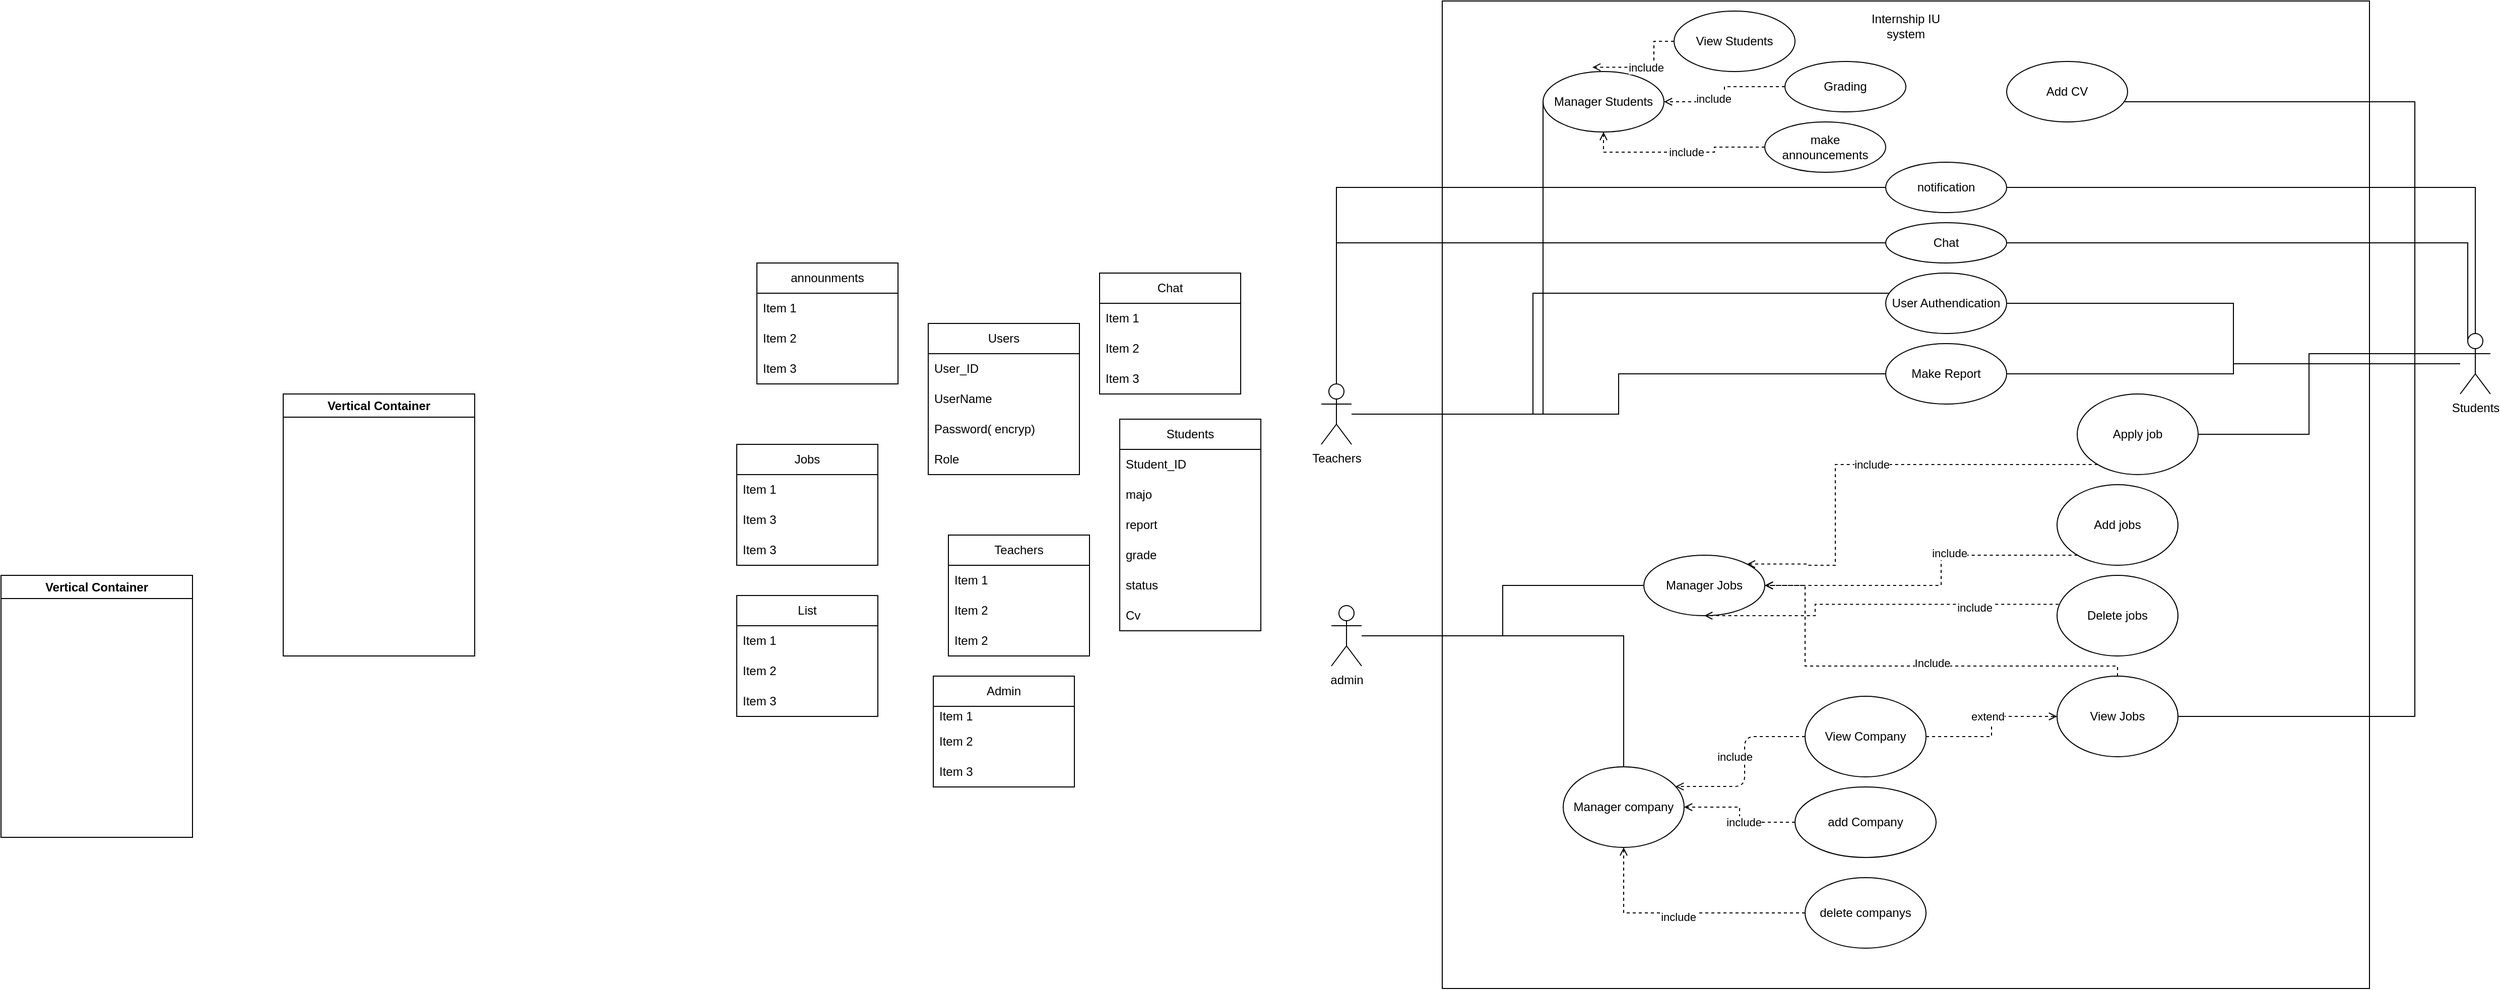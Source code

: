 <mxfile version="22.1.0" type="device">
  <diagram name="Page-1" id="r9M0tZBrTMSaQmOEoChf">
    <mxGraphModel dx="2751" dy="613" grid="1" gridSize="10" guides="1" tooltips="1" connect="1" arrows="1" fold="1" page="1" pageScale="1" pageWidth="827" pageHeight="1169" background="none" math="0" shadow="0">
      <root>
        <mxCell id="0" />
        <mxCell id="1" parent="0" />
        <mxCell id="BqlAcqcdKuZovbx-BmJO-4" value="" style="rounded=0;whiteSpace=wrap;html=1;" parent="1" vertex="1">
          <mxGeometry x="-110" y="170" width="920" height="980" as="geometry" />
        </mxCell>
        <mxCell id="BqlAcqcdKuZovbx-BmJO-5" value="User Authendication" style="ellipse;whiteSpace=wrap;html=1;" parent="1" vertex="1">
          <mxGeometry x="330" y="440" width="120" height="60" as="geometry" />
        </mxCell>
        <mxCell id="BqlAcqcdKuZovbx-BmJO-6" value="Add CV" style="ellipse;whiteSpace=wrap;html=1;" parent="1" vertex="1">
          <mxGeometry x="450" y="230" width="120" height="60" as="geometry" />
        </mxCell>
        <mxCell id="BqlAcqcdKuZovbx-BmJO-7" value="Make Report" style="ellipse;whiteSpace=wrap;html=1;" parent="1" vertex="1">
          <mxGeometry x="330" y="510" width="120" height="60" as="geometry" />
        </mxCell>
        <mxCell id="BqlAcqcdKuZovbx-BmJO-37" style="edgeStyle=orthogonalEdgeStyle;rounded=0;orthogonalLoop=1;jettySize=auto;html=1;endArrow=none;endFill=0;" parent="1" source="BqlAcqcdKuZovbx-BmJO-8" target="BqlAcqcdKuZovbx-BmJO-6" edge="1">
          <mxGeometry relative="1" as="geometry">
            <Array as="points">
              <mxPoint x="855" y="530" />
              <mxPoint x="855" y="270" />
            </Array>
          </mxGeometry>
        </mxCell>
        <mxCell id="BqlAcqcdKuZovbx-BmJO-39" style="edgeStyle=orthogonalEdgeStyle;rounded=0;orthogonalLoop=1;jettySize=auto;html=1;entryX=1;entryY=0.5;entryDx=0;entryDy=0;endArrow=none;endFill=0;" parent="1" source="BqlAcqcdKuZovbx-BmJO-8" target="BqlAcqcdKuZovbx-BmJO-5" edge="1">
          <mxGeometry relative="1" as="geometry" />
        </mxCell>
        <mxCell id="BqlAcqcdKuZovbx-BmJO-42" style="edgeStyle=orthogonalEdgeStyle;rounded=0;orthogonalLoop=1;jettySize=auto;html=1;endArrow=none;endFill=0;" parent="1" source="BqlAcqcdKuZovbx-BmJO-8" target="BqlAcqcdKuZovbx-BmJO-7" edge="1">
          <mxGeometry relative="1" as="geometry" />
        </mxCell>
        <mxCell id="BqlAcqcdKuZovbx-BmJO-43" style="edgeStyle=orthogonalEdgeStyle;rounded=0;orthogonalLoop=1;jettySize=auto;html=1;endArrow=none;endFill=0;" parent="1" source="BqlAcqcdKuZovbx-BmJO-8" target="BqlAcqcdKuZovbx-BmJO-11" edge="1">
          <mxGeometry relative="1" as="geometry">
            <Array as="points">
              <mxPoint x="855" y="880" />
            </Array>
          </mxGeometry>
        </mxCell>
        <mxCell id="BqlAcqcdKuZovbx-BmJO-44" style="edgeStyle=orthogonalEdgeStyle;rounded=0;orthogonalLoop=1;jettySize=auto;html=1;endArrow=none;endFill=0;" parent="1" source="BqlAcqcdKuZovbx-BmJO-8" target="BqlAcqcdKuZovbx-BmJO-12" edge="1">
          <mxGeometry relative="1" as="geometry">
            <Array as="points">
              <mxPoint x="750" y="520" />
              <mxPoint x="750" y="600" />
            </Array>
          </mxGeometry>
        </mxCell>
        <mxCell id="BqlAcqcdKuZovbx-BmJO-8" value="Students" style="shape=umlActor;verticalLabelPosition=bottom;verticalAlign=top;html=1;outlineConnect=0;" parent="1" vertex="1">
          <mxGeometry x="900" y="500" width="30" height="60" as="geometry" />
        </mxCell>
        <mxCell id="BqlAcqcdKuZovbx-BmJO-36" style="edgeStyle=orthogonalEdgeStyle;rounded=0;orthogonalLoop=1;jettySize=auto;html=1;endArrow=none;endFill=0;" parent="1" source="BqlAcqcdKuZovbx-BmJO-9" target="BqlAcqcdKuZovbx-BmJO-23" edge="1">
          <mxGeometry relative="1" as="geometry">
            <Array as="points">
              <mxPoint x="-10" y="580" />
            </Array>
          </mxGeometry>
        </mxCell>
        <mxCell id="BqlAcqcdKuZovbx-BmJO-38" style="edgeStyle=orthogonalEdgeStyle;rounded=0;orthogonalLoop=1;jettySize=auto;html=1;endArrow=none;endFill=0;" parent="1" source="BqlAcqcdKuZovbx-BmJO-9" target="BqlAcqcdKuZovbx-BmJO-5" edge="1">
          <mxGeometry relative="1" as="geometry">
            <Array as="points">
              <mxPoint x="-20" y="580" />
              <mxPoint x="-20" y="460" />
            </Array>
          </mxGeometry>
        </mxCell>
        <mxCell id="BqlAcqcdKuZovbx-BmJO-40" style="edgeStyle=orthogonalEdgeStyle;rounded=0;orthogonalLoop=1;jettySize=auto;html=1;endArrow=none;endFill=0;" parent="1" source="BqlAcqcdKuZovbx-BmJO-9" target="BqlAcqcdKuZovbx-BmJO-7" edge="1">
          <mxGeometry relative="1" as="geometry" />
        </mxCell>
        <mxCell id="BqlAcqcdKuZovbx-BmJO-9" value="Teachers" style="shape=umlActor;verticalLabelPosition=bottom;verticalAlign=top;html=1;outlineConnect=0;" parent="1" vertex="1">
          <mxGeometry x="-230" y="550" width="30" height="60" as="geometry" />
        </mxCell>
        <mxCell id="BqlAcqcdKuZovbx-BmJO-10" value="Manager Jobs" style="ellipse;whiteSpace=wrap;html=1;" parent="1" vertex="1">
          <mxGeometry x="90" y="720" width="120" height="60" as="geometry" />
        </mxCell>
        <mxCell id="BqlAcqcdKuZovbx-BmJO-15" style="edgeStyle=orthogonalEdgeStyle;rounded=0;orthogonalLoop=1;jettySize=auto;html=1;dashed=1;endArrow=open;endFill=0;" parent="1" source="BqlAcqcdKuZovbx-BmJO-11" target="BqlAcqcdKuZovbx-BmJO-10" edge="1">
          <mxGeometry relative="1" as="geometry">
            <Array as="points">
              <mxPoint x="560" y="830" />
              <mxPoint x="250" y="830" />
              <mxPoint x="250" y="750" />
            </Array>
          </mxGeometry>
        </mxCell>
        <mxCell id="BqlAcqcdKuZovbx-BmJO-19" value="Include" style="edgeLabel;html=1;align=center;verticalAlign=middle;resizable=0;points=[];" parent="BqlAcqcdKuZovbx-BmJO-15" vertex="1" connectable="0">
          <mxGeometry x="-0.119" y="-3" relative="1" as="geometry">
            <mxPoint as="offset" />
          </mxGeometry>
        </mxCell>
        <mxCell id="BqlAcqcdKuZovbx-BmJO-11" value="View Jobs" style="ellipse;whiteSpace=wrap;html=1;" parent="1" vertex="1">
          <mxGeometry x="500" y="840" width="120" height="80" as="geometry" />
        </mxCell>
        <mxCell id="BqlAcqcdKuZovbx-BmJO-16" value="include" style="edgeStyle=orthogonalEdgeStyle;rounded=0;orthogonalLoop=1;jettySize=auto;html=1;entryX=1;entryY=0;entryDx=0;entryDy=0;dashed=1;endArrow=open;endFill=0;" parent="1" source="BqlAcqcdKuZovbx-BmJO-12" target="BqlAcqcdKuZovbx-BmJO-10" edge="1">
          <mxGeometry relative="1" as="geometry">
            <Array as="points">
              <mxPoint x="280" y="630" />
              <mxPoint x="280" y="730" />
              <mxPoint x="252" y="730" />
            </Array>
          </mxGeometry>
        </mxCell>
        <mxCell id="BqlAcqcdKuZovbx-BmJO-12" value="Apply job" style="ellipse;whiteSpace=wrap;html=1;" parent="1" vertex="1">
          <mxGeometry x="520" y="560" width="120" height="80" as="geometry" />
        </mxCell>
        <mxCell id="BqlAcqcdKuZovbx-BmJO-17" style="edgeStyle=orthogonalEdgeStyle;rounded=0;orthogonalLoop=1;jettySize=auto;html=1;dashed=1;endArrow=open;endFill=0;" parent="1" source="BqlAcqcdKuZovbx-BmJO-13" target="BqlAcqcdKuZovbx-BmJO-10" edge="1">
          <mxGeometry relative="1" as="geometry">
            <Array as="points">
              <mxPoint x="385" y="720" />
              <mxPoint x="385" y="750" />
            </Array>
          </mxGeometry>
        </mxCell>
        <mxCell id="BqlAcqcdKuZovbx-BmJO-21" value="include" style="edgeLabel;html=1;align=center;verticalAlign=middle;resizable=0;points=[];" parent="BqlAcqcdKuZovbx-BmJO-17" vertex="1" connectable="0">
          <mxGeometry x="-0.247" y="-2" relative="1" as="geometry">
            <mxPoint as="offset" />
          </mxGeometry>
        </mxCell>
        <mxCell id="BqlAcqcdKuZovbx-BmJO-13" value="Add jobs" style="ellipse;whiteSpace=wrap;html=1;" parent="1" vertex="1">
          <mxGeometry x="500" y="650" width="120" height="80" as="geometry" />
        </mxCell>
        <mxCell id="BqlAcqcdKuZovbx-BmJO-18" style="edgeStyle=orthogonalEdgeStyle;rounded=0;orthogonalLoop=1;jettySize=auto;html=1;dashed=1;endArrow=open;endFill=0;" parent="1" target="BqlAcqcdKuZovbx-BmJO-10" edge="1">
          <mxGeometry relative="1" as="geometry">
            <mxPoint x="507.6" y="768.79" as="sourcePoint" />
            <mxPoint x="260.026" y="760.003" as="targetPoint" />
            <Array as="points">
              <mxPoint x="260" y="769" />
              <mxPoint x="260" y="780" />
            </Array>
          </mxGeometry>
        </mxCell>
        <mxCell id="BqlAcqcdKuZovbx-BmJO-20" value="include" style="edgeLabel;html=1;align=center;verticalAlign=middle;resizable=0;points=[];" parent="BqlAcqcdKuZovbx-BmJO-18" vertex="1" connectable="0">
          <mxGeometry x="-0.514" y="3" relative="1" as="geometry">
            <mxPoint as="offset" />
          </mxGeometry>
        </mxCell>
        <mxCell id="BqlAcqcdKuZovbx-BmJO-14" value="Delete jobs" style="ellipse;whiteSpace=wrap;html=1;" parent="1" vertex="1">
          <mxGeometry x="500" y="740" width="120" height="80" as="geometry" />
        </mxCell>
        <mxCell id="BqlAcqcdKuZovbx-BmJO-30" style="edgeStyle=orthogonalEdgeStyle;rounded=0;orthogonalLoop=1;jettySize=auto;html=1;dashed=1;endArrow=open;endFill=0;" parent="1" source="BqlAcqcdKuZovbx-BmJO-22" target="BqlAcqcdKuZovbx-BmJO-23" edge="1">
          <mxGeometry relative="1" as="geometry" />
        </mxCell>
        <mxCell id="BqlAcqcdKuZovbx-BmJO-34" value="include" style="edgeLabel;html=1;align=center;verticalAlign=middle;resizable=0;points=[];" parent="BqlAcqcdKuZovbx-BmJO-30" vertex="1" connectable="0">
          <mxGeometry x="0.274" y="-3" relative="1" as="geometry">
            <mxPoint as="offset" />
          </mxGeometry>
        </mxCell>
        <mxCell id="BqlAcqcdKuZovbx-BmJO-22" value="Grading" style="ellipse;whiteSpace=wrap;html=1;" parent="1" vertex="1">
          <mxGeometry x="230" y="230" width="120" height="50" as="geometry" />
        </mxCell>
        <mxCell id="BqlAcqcdKuZovbx-BmJO-23" value="Manager Students" style="ellipse;whiteSpace=wrap;html=1;" parent="1" vertex="1">
          <mxGeometry x="-10" y="240" width="120" height="60" as="geometry" />
        </mxCell>
        <mxCell id="BqlAcqcdKuZovbx-BmJO-33" style="edgeStyle=orthogonalEdgeStyle;rounded=0;orthogonalLoop=1;jettySize=auto;html=1;entryX=0.5;entryY=1;entryDx=0;entryDy=0;dashed=1;endArrow=open;endFill=0;" parent="1" source="BqlAcqcdKuZovbx-BmJO-26" target="BqlAcqcdKuZovbx-BmJO-23" edge="1">
          <mxGeometry relative="1" as="geometry" />
        </mxCell>
        <mxCell id="BqlAcqcdKuZovbx-BmJO-35" value="include" style="edgeLabel;html=1;align=center;verticalAlign=middle;resizable=0;points=[];" parent="BqlAcqcdKuZovbx-BmJO-33" vertex="1" connectable="0">
          <mxGeometry x="-0.103" relative="1" as="geometry">
            <mxPoint as="offset" />
          </mxGeometry>
        </mxCell>
        <mxCell id="BqlAcqcdKuZovbx-BmJO-26" value="make announcements" style="ellipse;whiteSpace=wrap;html=1;" parent="1" vertex="1">
          <mxGeometry x="210" y="290" width="120" height="50" as="geometry" />
        </mxCell>
        <mxCell id="BqlAcqcdKuZovbx-BmJO-46" style="edgeStyle=orthogonalEdgeStyle;rounded=0;orthogonalLoop=1;jettySize=auto;html=1;endArrow=none;endFill=0;" parent="1" source="BqlAcqcdKuZovbx-BmJO-45" target="BqlAcqcdKuZovbx-BmJO-10" edge="1">
          <mxGeometry relative="1" as="geometry" />
        </mxCell>
        <mxCell id="BqlAcqcdKuZovbx-BmJO-63" style="edgeStyle=orthogonalEdgeStyle;rounded=0;orthogonalLoop=1;jettySize=auto;html=1;endArrow=none;endFill=0;" parent="1" source="BqlAcqcdKuZovbx-BmJO-45" target="BqlAcqcdKuZovbx-BmJO-62" edge="1">
          <mxGeometry relative="1" as="geometry" />
        </mxCell>
        <mxCell id="BqlAcqcdKuZovbx-BmJO-45" value="admin" style="shape=umlActor;verticalLabelPosition=bottom;verticalAlign=top;html=1;outlineConnect=0;" parent="1" vertex="1">
          <mxGeometry x="-220" y="770" width="30" height="60" as="geometry" />
        </mxCell>
        <mxCell id="BqlAcqcdKuZovbx-BmJO-47" value="Internship IU system" style="text;html=1;strokeColor=none;fillColor=none;align=center;verticalAlign=middle;whiteSpace=wrap;rounded=0;" parent="1" vertex="1">
          <mxGeometry x="295" y="180" width="110" height="30" as="geometry" />
        </mxCell>
        <mxCell id="BqlAcqcdKuZovbx-BmJO-49" style="edgeStyle=orthogonalEdgeStyle;rounded=0;orthogonalLoop=1;jettySize=auto;html=1;endArrow=none;endFill=0;" parent="1" source="BqlAcqcdKuZovbx-BmJO-48" target="BqlAcqcdKuZovbx-BmJO-9" edge="1">
          <mxGeometry relative="1" as="geometry" />
        </mxCell>
        <mxCell id="BqlAcqcdKuZovbx-BmJO-50" style="edgeStyle=orthogonalEdgeStyle;rounded=0;orthogonalLoop=1;jettySize=auto;html=1;entryX=0.5;entryY=0;entryDx=0;entryDy=0;entryPerimeter=0;endArrow=none;endFill=0;" parent="1" source="BqlAcqcdKuZovbx-BmJO-48" target="BqlAcqcdKuZovbx-BmJO-8" edge="1">
          <mxGeometry relative="1" as="geometry" />
        </mxCell>
        <mxCell id="BqlAcqcdKuZovbx-BmJO-48" value="notification" style="ellipse;whiteSpace=wrap;html=1;" parent="1" vertex="1">
          <mxGeometry x="330" y="330" width="120" height="50" as="geometry" />
        </mxCell>
        <mxCell id="BqlAcqcdKuZovbx-BmJO-52" style="edgeStyle=orthogonalEdgeStyle;rounded=0;orthogonalLoop=1;jettySize=auto;html=1;endArrow=none;endFill=0;" parent="1" source="BqlAcqcdKuZovbx-BmJO-51" target="BqlAcqcdKuZovbx-BmJO-9" edge="1">
          <mxGeometry relative="1" as="geometry" />
        </mxCell>
        <mxCell id="BqlAcqcdKuZovbx-BmJO-53" style="edgeStyle=orthogonalEdgeStyle;rounded=0;orthogonalLoop=1;jettySize=auto;html=1;entryX=0.25;entryY=0.1;entryDx=0;entryDy=0;entryPerimeter=0;endArrow=none;endFill=0;" parent="1" source="BqlAcqcdKuZovbx-BmJO-51" target="BqlAcqcdKuZovbx-BmJO-8" edge="1">
          <mxGeometry relative="1" as="geometry" />
        </mxCell>
        <mxCell id="BqlAcqcdKuZovbx-BmJO-51" value="Chat" style="ellipse;whiteSpace=wrap;html=1;" parent="1" vertex="1">
          <mxGeometry x="330" y="390" width="120" height="40" as="geometry" />
        </mxCell>
        <mxCell id="BqlAcqcdKuZovbx-BmJO-55" value="include" style="edgeStyle=orthogonalEdgeStyle;rounded=0;orthogonalLoop=1;jettySize=auto;html=1;entryX=0.408;entryY=-0.071;entryDx=0;entryDy=0;entryPerimeter=0;endArrow=open;endFill=0;dashed=1;" parent="1" source="BqlAcqcdKuZovbx-BmJO-54" target="BqlAcqcdKuZovbx-BmJO-23" edge="1">
          <mxGeometry relative="1" as="geometry" />
        </mxCell>
        <mxCell id="BqlAcqcdKuZovbx-BmJO-54" value="View Students" style="ellipse;whiteSpace=wrap;html=1;" parent="1" vertex="1">
          <mxGeometry x="120" y="180" width="120" height="60" as="geometry" />
        </mxCell>
        <mxCell id="BqlAcqcdKuZovbx-BmJO-58" style="edgeStyle=orthogonalEdgeStyle;rounded=0;orthogonalLoop=1;jettySize=auto;html=1;dashed=1;endArrow=open;endFill=0;" parent="1" source="BqlAcqcdKuZovbx-BmJO-57" target="BqlAcqcdKuZovbx-BmJO-11" edge="1">
          <mxGeometry relative="1" as="geometry" />
        </mxCell>
        <mxCell id="BqlAcqcdKuZovbx-BmJO-59" value="extend" style="edgeLabel;html=1;align=center;verticalAlign=middle;resizable=0;points=[];" parent="BqlAcqcdKuZovbx-BmJO-58" vertex="1" connectable="0">
          <mxGeometry x="0.124" y="4" relative="1" as="geometry">
            <mxPoint y="-1" as="offset" />
          </mxGeometry>
        </mxCell>
        <mxCell id="BqlAcqcdKuZovbx-BmJO-64" style="edgeStyle=orthogonalEdgeStyle;orthogonalLoop=1;jettySize=auto;html=1;entryX=0.929;entryY=0.244;entryDx=0;entryDy=0;entryPerimeter=0;endArrow=open;endFill=0;strokeColor=default;dashed=1;rounded=1;" parent="1" source="BqlAcqcdKuZovbx-BmJO-57" target="BqlAcqcdKuZovbx-BmJO-62" edge="1">
          <mxGeometry relative="1" as="geometry" />
        </mxCell>
        <mxCell id="BqlAcqcdKuZovbx-BmJO-57" value="View Company" style="ellipse;whiteSpace=wrap;html=1;" parent="1" vertex="1">
          <mxGeometry x="250" y="860" width="120" height="80" as="geometry" />
        </mxCell>
        <mxCell id="BqlAcqcdKuZovbx-BmJO-65" style="edgeStyle=orthogonalEdgeStyle;rounded=0;orthogonalLoop=1;jettySize=auto;html=1;entryX=1;entryY=0.5;entryDx=0;entryDy=0;dashed=1;endArrow=open;endFill=0;" parent="1" source="BqlAcqcdKuZovbx-BmJO-60" target="BqlAcqcdKuZovbx-BmJO-62" edge="1">
          <mxGeometry relative="1" as="geometry" />
        </mxCell>
        <mxCell id="BqlAcqcdKuZovbx-BmJO-60" value="add Company" style="ellipse;whiteSpace=wrap;html=1;" parent="1" vertex="1">
          <mxGeometry x="240" y="950" width="140" height="70" as="geometry" />
        </mxCell>
        <mxCell id="BqlAcqcdKuZovbx-BmJO-66" style="edgeStyle=orthogonalEdgeStyle;rounded=0;orthogonalLoop=1;jettySize=auto;html=1;endArrow=open;endFill=0;dashed=1;" parent="1" source="BqlAcqcdKuZovbx-BmJO-61" target="BqlAcqcdKuZovbx-BmJO-62" edge="1">
          <mxGeometry relative="1" as="geometry" />
        </mxCell>
        <mxCell id="BqlAcqcdKuZovbx-BmJO-67" value="include" style="edgeLabel;html=1;align=center;verticalAlign=middle;resizable=0;points=[];" parent="BqlAcqcdKuZovbx-BmJO-66" vertex="1" connectable="0">
          <mxGeometry x="0.029" y="4" relative="1" as="geometry">
            <mxPoint as="offset" />
          </mxGeometry>
        </mxCell>
        <mxCell id="BqlAcqcdKuZovbx-BmJO-61" value="delete companys" style="ellipse;whiteSpace=wrap;html=1;" parent="1" vertex="1">
          <mxGeometry x="250" y="1040" width="120" height="70" as="geometry" />
        </mxCell>
        <mxCell id="BqlAcqcdKuZovbx-BmJO-62" value="Manager company" style="ellipse;whiteSpace=wrap;html=1;" parent="1" vertex="1">
          <mxGeometry x="10" y="930" width="120" height="80" as="geometry" />
        </mxCell>
        <mxCell id="BqlAcqcdKuZovbx-BmJO-68" value="include" style="edgeLabel;html=1;align=center;verticalAlign=middle;resizable=0;points=[];" parent="1" vertex="1" connectable="0">
          <mxGeometry x="140" y="1089" as="geometry">
            <mxPoint x="49" y="-104" as="offset" />
          </mxGeometry>
        </mxCell>
        <mxCell id="BqlAcqcdKuZovbx-BmJO-69" value="include" style="edgeLabel;html=1;align=center;verticalAlign=middle;resizable=0;points=[];" parent="1" vertex="1" connectable="0">
          <mxGeometry x="180" y="920" as="geometry" />
        </mxCell>
        <mxCell id="u9Er_LtnagQ2kpu3WRNx-7" value="Vertical Container" style="swimlane;whiteSpace=wrap;html=1;" vertex="1" parent="1">
          <mxGeometry x="-1540" y="740" width="190" height="260" as="geometry" />
        </mxCell>
        <mxCell id="u9Er_LtnagQ2kpu3WRNx-8" value="Vertical Container" style="swimlane;whiteSpace=wrap;html=1;" vertex="1" parent="1">
          <mxGeometry x="-1260" y="560" width="190" height="260" as="geometry" />
        </mxCell>
        <mxCell id="u9Er_LtnagQ2kpu3WRNx-10" value="Users" style="swimlane;fontStyle=0;childLayout=stackLayout;horizontal=1;startSize=30;horizontalStack=0;resizeParent=1;resizeParentMax=0;resizeLast=0;collapsible=1;marginBottom=0;whiteSpace=wrap;html=1;" vertex="1" parent="1">
          <mxGeometry x="-620" y="490" width="150" height="150" as="geometry" />
        </mxCell>
        <mxCell id="u9Er_LtnagQ2kpu3WRNx-11" value="User_ID" style="text;strokeColor=none;fillColor=none;align=left;verticalAlign=middle;spacingLeft=4;spacingRight=4;overflow=hidden;points=[[0,0.5],[1,0.5]];portConstraint=eastwest;rotatable=0;whiteSpace=wrap;html=1;" vertex="1" parent="u9Er_LtnagQ2kpu3WRNx-10">
          <mxGeometry y="30" width="150" height="30" as="geometry" />
        </mxCell>
        <mxCell id="u9Er_LtnagQ2kpu3WRNx-12" value="UserName" style="text;strokeColor=none;fillColor=none;align=left;verticalAlign=middle;spacingLeft=4;spacingRight=4;overflow=hidden;points=[[0,0.5],[1,0.5]];portConstraint=eastwest;rotatable=0;whiteSpace=wrap;html=1;" vertex="1" parent="u9Er_LtnagQ2kpu3WRNx-10">
          <mxGeometry y="60" width="150" height="30" as="geometry" />
        </mxCell>
        <mxCell id="u9Er_LtnagQ2kpu3WRNx-13" value="Password( encryp)" style="text;strokeColor=none;fillColor=none;align=left;verticalAlign=middle;spacingLeft=4;spacingRight=4;overflow=hidden;points=[[0,0.5],[1,0.5]];portConstraint=eastwest;rotatable=0;whiteSpace=wrap;html=1;" vertex="1" parent="u9Er_LtnagQ2kpu3WRNx-10">
          <mxGeometry y="90" width="150" height="30" as="geometry" />
        </mxCell>
        <mxCell id="u9Er_LtnagQ2kpu3WRNx-15" value="Role" style="text;strokeColor=none;fillColor=none;align=left;verticalAlign=middle;spacingLeft=4;spacingRight=4;overflow=hidden;points=[[0,0.5],[1,0.5]];portConstraint=eastwest;rotatable=0;whiteSpace=wrap;html=1;" vertex="1" parent="u9Er_LtnagQ2kpu3WRNx-10">
          <mxGeometry y="120" width="150" height="30" as="geometry" />
        </mxCell>
        <mxCell id="u9Er_LtnagQ2kpu3WRNx-17" value="Students" style="swimlane;fontStyle=0;childLayout=stackLayout;horizontal=1;startSize=30;horizontalStack=0;resizeParent=1;resizeParentMax=0;resizeLast=0;collapsible=1;marginBottom=0;whiteSpace=wrap;html=1;" vertex="1" parent="1">
          <mxGeometry x="-430" y="585" width="140" height="210" as="geometry" />
        </mxCell>
        <mxCell id="u9Er_LtnagQ2kpu3WRNx-18" value="Student_ID" style="text;strokeColor=none;fillColor=none;align=left;verticalAlign=middle;spacingLeft=4;spacingRight=4;overflow=hidden;points=[[0,0.5],[1,0.5]];portConstraint=eastwest;rotatable=0;whiteSpace=wrap;html=1;" vertex="1" parent="u9Er_LtnagQ2kpu3WRNx-17">
          <mxGeometry y="30" width="140" height="30" as="geometry" />
        </mxCell>
        <mxCell id="u9Er_LtnagQ2kpu3WRNx-19" value="majo" style="text;strokeColor=none;fillColor=none;align=left;verticalAlign=middle;spacingLeft=4;spacingRight=4;overflow=hidden;points=[[0,0.5],[1,0.5]];portConstraint=eastwest;rotatable=0;whiteSpace=wrap;html=1;" vertex="1" parent="u9Er_LtnagQ2kpu3WRNx-17">
          <mxGeometry y="60" width="140" height="30" as="geometry" />
        </mxCell>
        <mxCell id="u9Er_LtnagQ2kpu3WRNx-20" value="report&amp;nbsp;" style="text;strokeColor=none;fillColor=none;align=left;verticalAlign=middle;spacingLeft=4;spacingRight=4;overflow=hidden;points=[[0,0.5],[1,0.5]];portConstraint=eastwest;rotatable=0;whiteSpace=wrap;html=1;" vertex="1" parent="u9Er_LtnagQ2kpu3WRNx-17">
          <mxGeometry y="90" width="140" height="30" as="geometry" />
        </mxCell>
        <mxCell id="u9Er_LtnagQ2kpu3WRNx-54" value="grade" style="text;strokeColor=none;fillColor=none;align=left;verticalAlign=middle;spacingLeft=4;spacingRight=4;overflow=hidden;points=[[0,0.5],[1,0.5]];portConstraint=eastwest;rotatable=0;whiteSpace=wrap;html=1;" vertex="1" parent="u9Er_LtnagQ2kpu3WRNx-17">
          <mxGeometry y="120" width="140" height="30" as="geometry" />
        </mxCell>
        <mxCell id="u9Er_LtnagQ2kpu3WRNx-55" value="status" style="text;strokeColor=none;fillColor=none;align=left;verticalAlign=middle;spacingLeft=4;spacingRight=4;overflow=hidden;points=[[0,0.5],[1,0.5]];portConstraint=eastwest;rotatable=0;whiteSpace=wrap;html=1;" vertex="1" parent="u9Er_LtnagQ2kpu3WRNx-17">
          <mxGeometry y="150" width="140" height="30" as="geometry" />
        </mxCell>
        <mxCell id="u9Er_LtnagQ2kpu3WRNx-53" value="Cv" style="text;strokeColor=none;fillColor=none;align=left;verticalAlign=middle;spacingLeft=4;spacingRight=4;overflow=hidden;points=[[0,0.5],[1,0.5]];portConstraint=eastwest;rotatable=0;whiteSpace=wrap;html=1;" vertex="1" parent="u9Er_LtnagQ2kpu3WRNx-17">
          <mxGeometry y="180" width="140" height="30" as="geometry" />
        </mxCell>
        <mxCell id="u9Er_LtnagQ2kpu3WRNx-21" value="Teachers" style="swimlane;fontStyle=0;childLayout=stackLayout;horizontal=1;startSize=30;horizontalStack=0;resizeParent=1;resizeParentMax=0;resizeLast=0;collapsible=1;marginBottom=0;whiteSpace=wrap;html=1;" vertex="1" parent="1">
          <mxGeometry x="-600" y="700" width="140" height="120" as="geometry" />
        </mxCell>
        <mxCell id="u9Er_LtnagQ2kpu3WRNx-22" value="Item 1" style="text;strokeColor=none;fillColor=none;align=left;verticalAlign=middle;spacingLeft=4;spacingRight=4;overflow=hidden;points=[[0,0.5],[1,0.5]];portConstraint=eastwest;rotatable=0;whiteSpace=wrap;html=1;" vertex="1" parent="u9Er_LtnagQ2kpu3WRNx-21">
          <mxGeometry y="30" width="140" height="30" as="geometry" />
        </mxCell>
        <mxCell id="u9Er_LtnagQ2kpu3WRNx-23" value="Item 2" style="text;strokeColor=none;fillColor=none;align=left;verticalAlign=middle;spacingLeft=4;spacingRight=4;overflow=hidden;points=[[0,0.5],[1,0.5]];portConstraint=eastwest;rotatable=0;whiteSpace=wrap;html=1;" vertex="1" parent="u9Er_LtnagQ2kpu3WRNx-21">
          <mxGeometry y="60" width="140" height="30" as="geometry" />
        </mxCell>
        <mxCell id="u9Er_LtnagQ2kpu3WRNx-31" value="Item 2" style="text;strokeColor=none;fillColor=none;align=left;verticalAlign=middle;spacingLeft=4;spacingRight=4;overflow=hidden;points=[[0,0.5],[1,0.5]];portConstraint=eastwest;rotatable=0;whiteSpace=wrap;html=1;" vertex="1" parent="u9Er_LtnagQ2kpu3WRNx-21">
          <mxGeometry y="90" width="140" height="30" as="geometry" />
        </mxCell>
        <mxCell id="u9Er_LtnagQ2kpu3WRNx-25" value="Admin" style="swimlane;fontStyle=0;childLayout=stackLayout;horizontal=1;startSize=30;horizontalStack=0;resizeParent=1;resizeParentMax=0;resizeLast=0;collapsible=1;marginBottom=0;whiteSpace=wrap;html=1;" vertex="1" parent="1">
          <mxGeometry x="-615" y="840" width="140" height="110" as="geometry" />
        </mxCell>
        <mxCell id="u9Er_LtnagQ2kpu3WRNx-26" value="Item 1" style="text;strokeColor=none;fillColor=none;align=left;verticalAlign=middle;spacingLeft=4;spacingRight=4;overflow=hidden;points=[[0,0.5],[1,0.5]];portConstraint=eastwest;rotatable=0;whiteSpace=wrap;html=1;" vertex="1" parent="u9Er_LtnagQ2kpu3WRNx-25">
          <mxGeometry y="30" width="140" height="20" as="geometry" />
        </mxCell>
        <mxCell id="u9Er_LtnagQ2kpu3WRNx-27" value="Item 2" style="text;strokeColor=none;fillColor=none;align=left;verticalAlign=middle;spacingLeft=4;spacingRight=4;overflow=hidden;points=[[0,0.5],[1,0.5]];portConstraint=eastwest;rotatable=0;whiteSpace=wrap;html=1;" vertex="1" parent="u9Er_LtnagQ2kpu3WRNx-25">
          <mxGeometry y="50" width="140" height="30" as="geometry" />
        </mxCell>
        <mxCell id="u9Er_LtnagQ2kpu3WRNx-28" value="Item 3" style="text;strokeColor=none;fillColor=none;align=left;verticalAlign=middle;spacingLeft=4;spacingRight=4;overflow=hidden;points=[[0,0.5],[1,0.5]];portConstraint=eastwest;rotatable=0;whiteSpace=wrap;html=1;" vertex="1" parent="u9Er_LtnagQ2kpu3WRNx-25">
          <mxGeometry y="80" width="140" height="30" as="geometry" />
        </mxCell>
        <mxCell id="u9Er_LtnagQ2kpu3WRNx-29" value="Jobs" style="swimlane;fontStyle=0;childLayout=stackLayout;horizontal=1;startSize=30;horizontalStack=0;resizeParent=1;resizeParentMax=0;resizeLast=0;collapsible=1;marginBottom=0;whiteSpace=wrap;html=1;" vertex="1" parent="1">
          <mxGeometry x="-810" y="610" width="140" height="120" as="geometry" />
        </mxCell>
        <mxCell id="u9Er_LtnagQ2kpu3WRNx-30" value="Item 1" style="text;strokeColor=none;fillColor=none;align=left;verticalAlign=middle;spacingLeft=4;spacingRight=4;overflow=hidden;points=[[0,0.5],[1,0.5]];portConstraint=eastwest;rotatable=0;whiteSpace=wrap;html=1;" vertex="1" parent="u9Er_LtnagQ2kpu3WRNx-29">
          <mxGeometry y="30" width="140" height="30" as="geometry" />
        </mxCell>
        <mxCell id="u9Er_LtnagQ2kpu3WRNx-24" value="Item 3" style="text;strokeColor=none;fillColor=none;align=left;verticalAlign=middle;spacingLeft=4;spacingRight=4;overflow=hidden;points=[[0,0.5],[1,0.5]];portConstraint=eastwest;rotatable=0;whiteSpace=wrap;html=1;" vertex="1" parent="u9Er_LtnagQ2kpu3WRNx-29">
          <mxGeometry y="60" width="140" height="30" as="geometry" />
        </mxCell>
        <mxCell id="u9Er_LtnagQ2kpu3WRNx-32" value="Item 3" style="text;strokeColor=none;fillColor=none;align=left;verticalAlign=middle;spacingLeft=4;spacingRight=4;overflow=hidden;points=[[0,0.5],[1,0.5]];portConstraint=eastwest;rotatable=0;whiteSpace=wrap;html=1;" vertex="1" parent="u9Er_LtnagQ2kpu3WRNx-29">
          <mxGeometry y="90" width="140" height="30" as="geometry" />
        </mxCell>
        <mxCell id="u9Er_LtnagQ2kpu3WRNx-33" value="Chat" style="swimlane;fontStyle=0;childLayout=stackLayout;horizontal=1;startSize=30;horizontalStack=0;resizeParent=1;resizeParentMax=0;resizeLast=0;collapsible=1;marginBottom=0;whiteSpace=wrap;html=1;" vertex="1" parent="1">
          <mxGeometry x="-450" y="440" width="140" height="120" as="geometry" />
        </mxCell>
        <mxCell id="u9Er_LtnagQ2kpu3WRNx-34" value="Item 1" style="text;strokeColor=none;fillColor=none;align=left;verticalAlign=middle;spacingLeft=4;spacingRight=4;overflow=hidden;points=[[0,0.5],[1,0.5]];portConstraint=eastwest;rotatable=0;whiteSpace=wrap;html=1;" vertex="1" parent="u9Er_LtnagQ2kpu3WRNx-33">
          <mxGeometry y="30" width="140" height="30" as="geometry" />
        </mxCell>
        <mxCell id="u9Er_LtnagQ2kpu3WRNx-35" value="Item 2" style="text;strokeColor=none;fillColor=none;align=left;verticalAlign=middle;spacingLeft=4;spacingRight=4;overflow=hidden;points=[[0,0.5],[1,0.5]];portConstraint=eastwest;rotatable=0;whiteSpace=wrap;html=1;" vertex="1" parent="u9Er_LtnagQ2kpu3WRNx-33">
          <mxGeometry y="60" width="140" height="30" as="geometry" />
        </mxCell>
        <mxCell id="u9Er_LtnagQ2kpu3WRNx-36" value="Item 3" style="text;strokeColor=none;fillColor=none;align=left;verticalAlign=middle;spacingLeft=4;spacingRight=4;overflow=hidden;points=[[0,0.5],[1,0.5]];portConstraint=eastwest;rotatable=0;whiteSpace=wrap;html=1;" vertex="1" parent="u9Er_LtnagQ2kpu3WRNx-33">
          <mxGeometry y="90" width="140" height="30" as="geometry" />
        </mxCell>
        <mxCell id="u9Er_LtnagQ2kpu3WRNx-37" value="List" style="swimlane;fontStyle=0;childLayout=stackLayout;horizontal=1;startSize=30;horizontalStack=0;resizeParent=1;resizeParentMax=0;resizeLast=0;collapsible=1;marginBottom=0;whiteSpace=wrap;html=1;" vertex="1" parent="1">
          <mxGeometry x="-810" y="760" width="140" height="120" as="geometry" />
        </mxCell>
        <mxCell id="u9Er_LtnagQ2kpu3WRNx-38" value="Item 1" style="text;strokeColor=none;fillColor=none;align=left;verticalAlign=middle;spacingLeft=4;spacingRight=4;overflow=hidden;points=[[0,0.5],[1,0.5]];portConstraint=eastwest;rotatable=0;whiteSpace=wrap;html=1;" vertex="1" parent="u9Er_LtnagQ2kpu3WRNx-37">
          <mxGeometry y="30" width="140" height="30" as="geometry" />
        </mxCell>
        <mxCell id="u9Er_LtnagQ2kpu3WRNx-39" value="Item 2" style="text;strokeColor=none;fillColor=none;align=left;verticalAlign=middle;spacingLeft=4;spacingRight=4;overflow=hidden;points=[[0,0.5],[1,0.5]];portConstraint=eastwest;rotatable=0;whiteSpace=wrap;html=1;" vertex="1" parent="u9Er_LtnagQ2kpu3WRNx-37">
          <mxGeometry y="60" width="140" height="30" as="geometry" />
        </mxCell>
        <mxCell id="u9Er_LtnagQ2kpu3WRNx-40" value="Item 3" style="text;strokeColor=none;fillColor=none;align=left;verticalAlign=middle;spacingLeft=4;spacingRight=4;overflow=hidden;points=[[0,0.5],[1,0.5]];portConstraint=eastwest;rotatable=0;whiteSpace=wrap;html=1;" vertex="1" parent="u9Er_LtnagQ2kpu3WRNx-37">
          <mxGeometry y="90" width="140" height="30" as="geometry" />
        </mxCell>
        <mxCell id="u9Er_LtnagQ2kpu3WRNx-41" value="announments" style="swimlane;fontStyle=0;childLayout=stackLayout;horizontal=1;startSize=30;horizontalStack=0;resizeParent=1;resizeParentMax=0;resizeLast=0;collapsible=1;marginBottom=0;whiteSpace=wrap;html=1;" vertex="1" parent="1">
          <mxGeometry x="-790" y="430" width="140" height="120" as="geometry" />
        </mxCell>
        <mxCell id="u9Er_LtnagQ2kpu3WRNx-42" value="Item 1" style="text;strokeColor=none;fillColor=none;align=left;verticalAlign=middle;spacingLeft=4;spacingRight=4;overflow=hidden;points=[[0,0.5],[1,0.5]];portConstraint=eastwest;rotatable=0;whiteSpace=wrap;html=1;" vertex="1" parent="u9Er_LtnagQ2kpu3WRNx-41">
          <mxGeometry y="30" width="140" height="30" as="geometry" />
        </mxCell>
        <mxCell id="u9Er_LtnagQ2kpu3WRNx-43" value="Item 2" style="text;strokeColor=none;fillColor=none;align=left;verticalAlign=middle;spacingLeft=4;spacingRight=4;overflow=hidden;points=[[0,0.5],[1,0.5]];portConstraint=eastwest;rotatable=0;whiteSpace=wrap;html=1;" vertex="1" parent="u9Er_LtnagQ2kpu3WRNx-41">
          <mxGeometry y="60" width="140" height="30" as="geometry" />
        </mxCell>
        <mxCell id="u9Er_LtnagQ2kpu3WRNx-44" value="Item 3" style="text;strokeColor=none;fillColor=none;align=left;verticalAlign=middle;spacingLeft=4;spacingRight=4;overflow=hidden;points=[[0,0.5],[1,0.5]];portConstraint=eastwest;rotatable=0;whiteSpace=wrap;html=1;" vertex="1" parent="u9Er_LtnagQ2kpu3WRNx-41">
          <mxGeometry y="90" width="140" height="30" as="geometry" />
        </mxCell>
      </root>
    </mxGraphModel>
  </diagram>
</mxfile>
